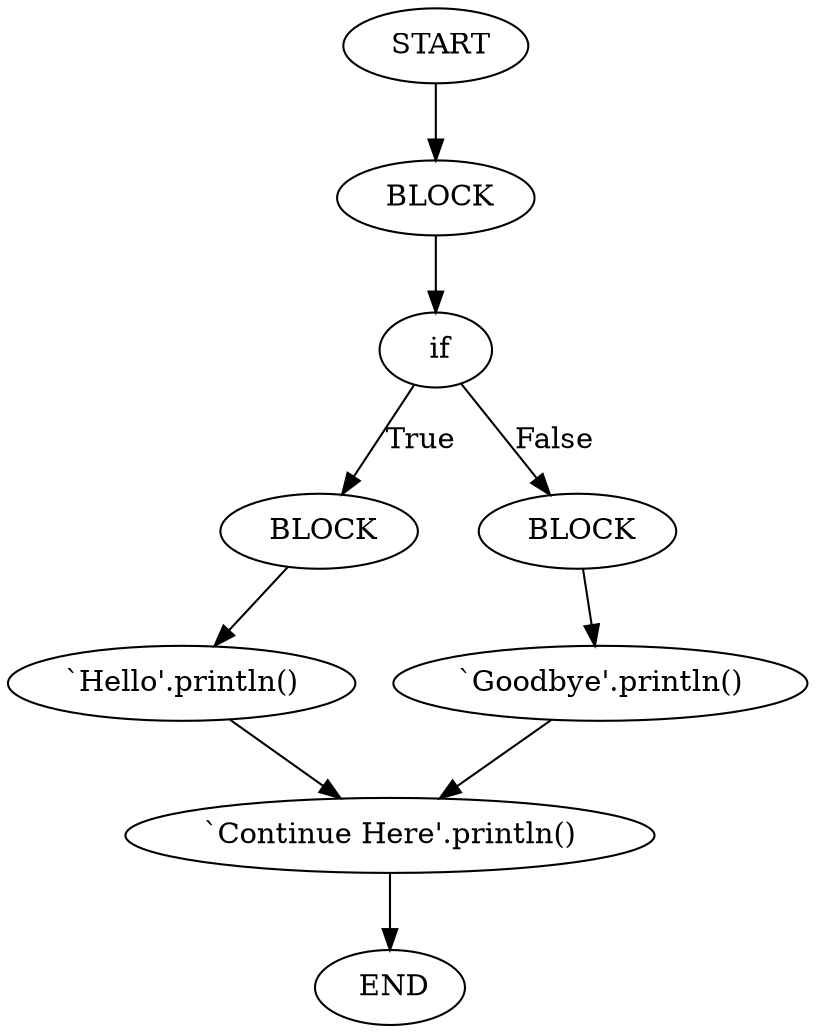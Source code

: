 digraph testGraph {
2[label=" START"]
5[label="BLOCK"]
2 -> 5[color=black]
5[label=" BLOCK"]
6[label="if"]
5 -> 6[color=black]
6[label=" if"]
7[label="BLOCK"]
6 -> 7[label="True",color=black]
8[label="BLOCK"]
6 -> 8[label="False",color=black]
7[label=" BLOCK"]
9[label="`Hello'.println()"]
7 -> 9[color=black]
8[label=" BLOCK"]
13[label="`Goodbye'.println()"]
8 -> 13[color=black]
9[label="`Hello'.println()"]
19[label="`Continue Here'.println()"]
9 -> 19[color=black]
13[label="`Goodbye'.println()"]
19[label="`Continue Here'.println()"]
13 -> 19[color=black]
19[label="`Continue Here'.println()"]
3[label="END"]
19 -> 3[color=black]
3[label=" END"]
}
